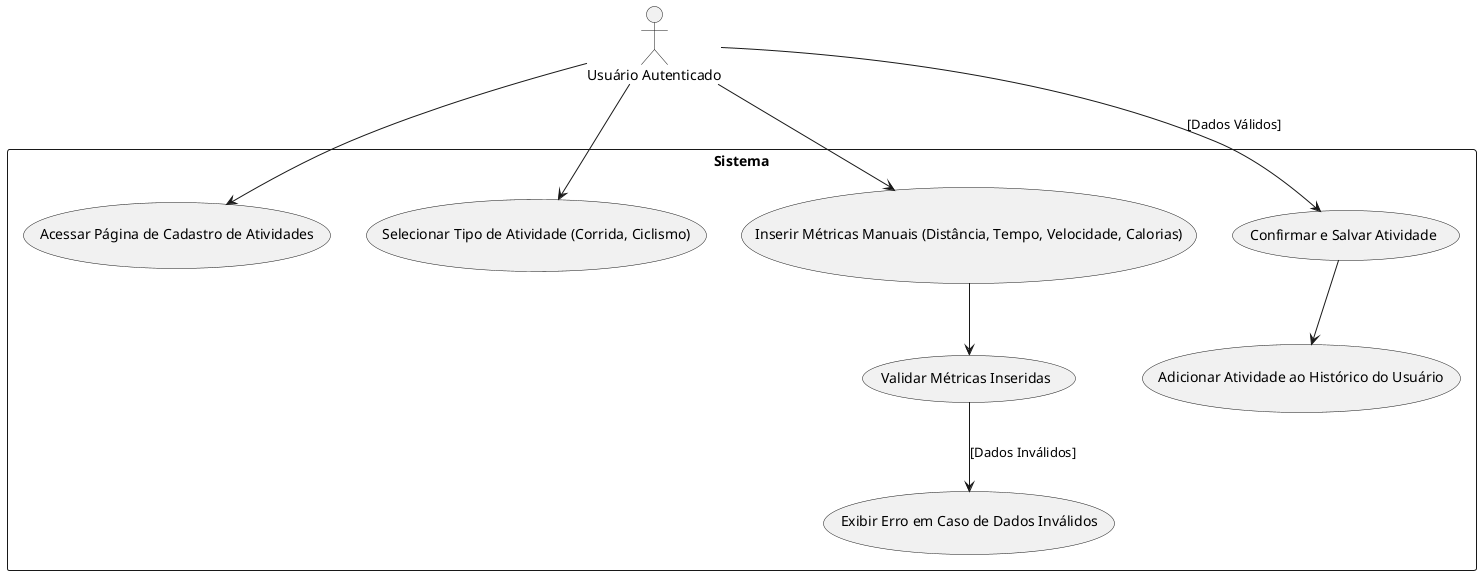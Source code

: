 @startuml
actor "Usuário Autenticado" as UsuarioAutenticado

rectangle Sistema {
  usecase "Acessar Página de Cadastro de Atividades" as UC_AcessarPaginaCadastro
  usecase "Selecionar Tipo de Atividade (Corrida, Ciclismo)" as UC_SelecionarTipoAtividade
  usecase "Inserir Métricas Manuais (Distância, Tempo, Velocidade, Calorias)" as UC_InserirMetricas
  usecase "Validar Métricas Inseridas" as UC_ValidarMetricas
  usecase "Exibir Erro em Caso de Dados Inválidos" as UC_ExibirErro
  usecase "Confirmar e Salvar Atividade" as UC_ConfirmarSalvarAtividade
  usecase "Adicionar Atividade ao Histórico do Usuário" as UC_AdicionarAoHistorico
}

UsuarioAutenticado --> UC_AcessarPaginaCadastro
UsuarioAutenticado --> UC_SelecionarTipoAtividade
UsuarioAutenticado --> UC_InserirMetricas
UC_InserirMetricas --> UC_ValidarMetricas
UC_ValidarMetricas --> UC_ExibirErro : [Dados Inválidos]
UsuarioAutenticado --> UC_ConfirmarSalvarAtividade : [Dados Válidos]
UC_ConfirmarSalvarAtividade --> UC_AdicionarAoHistorico
@enduml